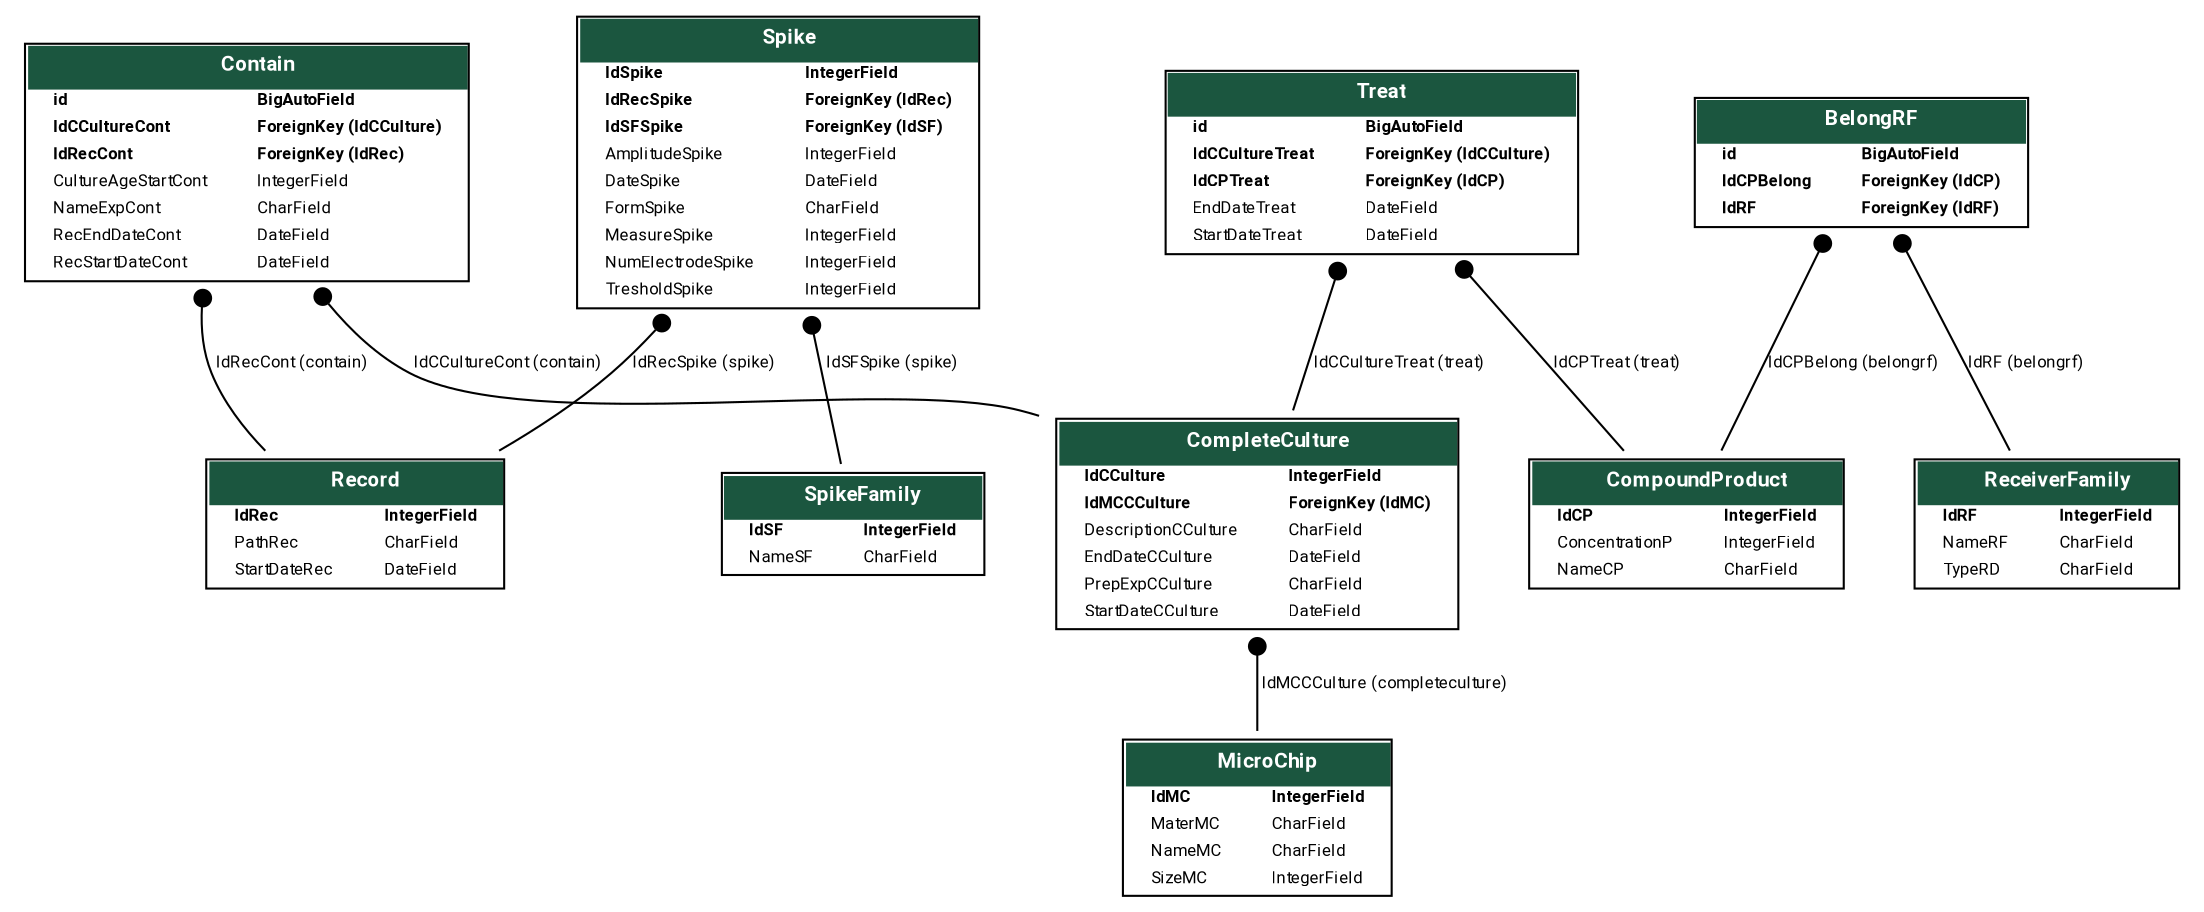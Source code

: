 digraph model_graph {
  // Dotfile by Django-Extensions graph_models
  // Created: 2022-02-08 14:26
  // Cli Options: database

  fontname = "Roboto"
  fontsize = 8
  splines  = true
  rankdir = "TB"

  node [
    fontname = "Roboto"
    fontsize = 8
    shape = "plaintext"
  ]

  edge [
    fontname = "Roboto"
    fontsize = 8
  ]

  // Labels


  apps_database_models_MicroChip [label=<
    <TABLE BGCOLOR="white" BORDER="1" CELLBORDER="0" CELLSPACING="0">
    <TR><TD COLSPAN="2" CELLPADDING="5" ALIGN="CENTER" BGCOLOR="#1b563f">
    <FONT FACE="Roboto" COLOR="white" POINT-SIZE="10"><B>
    MicroChip
    </B></FONT></TD></TR>
  
  
    <TR><TD ALIGN="LEFT" BORDER="0">
    <FONT FACE="Roboto"><B>IdMC</B></FONT>
    </TD><TD ALIGN="LEFT">
    <FONT FACE="Roboto"><B>IntegerField</B></FONT>
    </TD></TR>
  
  
  
    <TR><TD ALIGN="LEFT" BORDER="0">
    <FONT FACE="Roboto">MaterMC</FONT>
    </TD><TD ALIGN="LEFT">
    <FONT FACE="Roboto">CharField</FONT>
    </TD></TR>
  
  
  
    <TR><TD ALIGN="LEFT" BORDER="0">
    <FONT FACE="Roboto">NameMC</FONT>
    </TD><TD ALIGN="LEFT">
    <FONT FACE="Roboto">CharField</FONT>
    </TD></TR>
  
  
  
    <TR><TD ALIGN="LEFT" BORDER="0">
    <FONT FACE="Roboto">SizeMC</FONT>
    </TD><TD ALIGN="LEFT">
    <FONT FACE="Roboto">IntegerField</FONT>
    </TD></TR>
  
  
    </TABLE>
    >]

  apps_database_models_CompleteCulture [label=<
    <TABLE BGCOLOR="white" BORDER="1" CELLBORDER="0" CELLSPACING="0">
    <TR><TD COLSPAN="2" CELLPADDING="5" ALIGN="CENTER" BGCOLOR="#1b563f">
    <FONT FACE="Roboto" COLOR="white" POINT-SIZE="10"><B>
    CompleteCulture
    </B></FONT></TD></TR>
  
  
    <TR><TD ALIGN="LEFT" BORDER="0">
    <FONT FACE="Roboto"><B>IdCCulture</B></FONT>
    </TD><TD ALIGN="LEFT">
    <FONT FACE="Roboto"><B>IntegerField</B></FONT>
    </TD></TR>
  
  
  
    <TR><TD ALIGN="LEFT" BORDER="0">
    <FONT FACE="Roboto"><B>IdMCCCulture</B></FONT>
    </TD><TD ALIGN="LEFT">
    <FONT FACE="Roboto"><B>ForeignKey (IdMC)</B></FONT>
    </TD></TR>
  
  
  
    <TR><TD ALIGN="LEFT" BORDER="0">
    <FONT FACE="Roboto">DescriptionCCulture</FONT>
    </TD><TD ALIGN="LEFT">
    <FONT FACE="Roboto">CharField</FONT>
    </TD></TR>
  
  
  
    <TR><TD ALIGN="LEFT" BORDER="0">
    <FONT FACE="Roboto">EndDateCCulture</FONT>
    </TD><TD ALIGN="LEFT">
    <FONT FACE="Roboto">DateField</FONT>
    </TD></TR>
  
  
  
    <TR><TD ALIGN="LEFT" BORDER="0">
    <FONT FACE="Roboto">PrepExpCCulture</FONT>
    </TD><TD ALIGN="LEFT">
    <FONT FACE="Roboto">CharField</FONT>
    </TD></TR>
  
  
  
    <TR><TD ALIGN="LEFT" BORDER="0">
    <FONT FACE="Roboto">StartDateCCulture</FONT>
    </TD><TD ALIGN="LEFT">
    <FONT FACE="Roboto">DateField</FONT>
    </TD></TR>
  
  
    </TABLE>
    >]

  apps_database_models_Record [label=<
    <TABLE BGCOLOR="white" BORDER="1" CELLBORDER="0" CELLSPACING="0">
    <TR><TD COLSPAN="2" CELLPADDING="5" ALIGN="CENTER" BGCOLOR="#1b563f">
    <FONT FACE="Roboto" COLOR="white" POINT-SIZE="10"><B>
    Record
    </B></FONT></TD></TR>
  
  
    <TR><TD ALIGN="LEFT" BORDER="0">
    <FONT FACE="Roboto"><B>IdRec</B></FONT>
    </TD><TD ALIGN="LEFT">
    <FONT FACE="Roboto"><B>IntegerField</B></FONT>
    </TD></TR>
  
  
  
    <TR><TD ALIGN="LEFT" BORDER="0">
    <FONT FACE="Roboto">PathRec</FONT>
    </TD><TD ALIGN="LEFT">
    <FONT FACE="Roboto">CharField</FONT>
    </TD></TR>
  
  
  
    <TR><TD ALIGN="LEFT" BORDER="0">
    <FONT FACE="Roboto">StartDateRec</FONT>
    </TD><TD ALIGN="LEFT">
    <FONT FACE="Roboto">DateField</FONT>
    </TD></TR>
  
  
    </TABLE>
    >]

  apps_database_models_Contain [label=<
    <TABLE BGCOLOR="white" BORDER="1" CELLBORDER="0" CELLSPACING="0">
    <TR><TD COLSPAN="2" CELLPADDING="5" ALIGN="CENTER" BGCOLOR="#1b563f">
    <FONT FACE="Roboto" COLOR="white" POINT-SIZE="10"><B>
    Contain
    </B></FONT></TD></TR>
  
  
    <TR><TD ALIGN="LEFT" BORDER="0">
    <FONT FACE="Roboto"><B>id</B></FONT>
    </TD><TD ALIGN="LEFT">
    <FONT FACE="Roboto"><B>BigAutoField</B></FONT>
    </TD></TR>
  
  
  
    <TR><TD ALIGN="LEFT" BORDER="0">
    <FONT FACE="Roboto"><B>IdCCultureCont</B></FONT>
    </TD><TD ALIGN="LEFT">
    <FONT FACE="Roboto"><B>ForeignKey (IdCCulture)</B></FONT>
    </TD></TR>
  
  
  
    <TR><TD ALIGN="LEFT" BORDER="0">
    <FONT FACE="Roboto"><B>IdRecCont</B></FONT>
    </TD><TD ALIGN="LEFT">
    <FONT FACE="Roboto"><B>ForeignKey (IdRec)</B></FONT>
    </TD></TR>
  
  
  
    <TR><TD ALIGN="LEFT" BORDER="0">
    <FONT FACE="Roboto">CultureAgeStartCont</FONT>
    </TD><TD ALIGN="LEFT">
    <FONT FACE="Roboto">IntegerField</FONT>
    </TD></TR>
  
  
  
    <TR><TD ALIGN="LEFT" BORDER="0">
    <FONT FACE="Roboto">NameExpCont</FONT>
    </TD><TD ALIGN="LEFT">
    <FONT FACE="Roboto">CharField</FONT>
    </TD></TR>
  
  
  
    <TR><TD ALIGN="LEFT" BORDER="0">
    <FONT FACE="Roboto">RecEndDateCont</FONT>
    </TD><TD ALIGN="LEFT">
    <FONT FACE="Roboto">DateField</FONT>
    </TD></TR>
  
  
  
    <TR><TD ALIGN="LEFT" BORDER="0">
    <FONT FACE="Roboto">RecStartDateCont</FONT>
    </TD><TD ALIGN="LEFT">
    <FONT FACE="Roboto">DateField</FONT>
    </TD></TR>
  
  
    </TABLE>
    >]

  apps_database_models_SpikeFamily [label=<
    <TABLE BGCOLOR="white" BORDER="1" CELLBORDER="0" CELLSPACING="0">
    <TR><TD COLSPAN="2" CELLPADDING="5" ALIGN="CENTER" BGCOLOR="#1b563f">
    <FONT FACE="Roboto" COLOR="white" POINT-SIZE="10"><B>
    SpikeFamily
    </B></FONT></TD></TR>
  
  
    <TR><TD ALIGN="LEFT" BORDER="0">
    <FONT FACE="Roboto"><B>IdSF</B></FONT>
    </TD><TD ALIGN="LEFT">
    <FONT FACE="Roboto"><B>IntegerField</B></FONT>
    </TD></TR>
  
  
  
    <TR><TD ALIGN="LEFT" BORDER="0">
    <FONT FACE="Roboto">NameSF</FONT>
    </TD><TD ALIGN="LEFT">
    <FONT FACE="Roboto">CharField</FONT>
    </TD></TR>
  
  
    </TABLE>
    >]

  apps_database_models_Spike [label=<
    <TABLE BGCOLOR="white" BORDER="1" CELLBORDER="0" CELLSPACING="0">
    <TR><TD COLSPAN="2" CELLPADDING="5" ALIGN="CENTER" BGCOLOR="#1b563f">
    <FONT FACE="Roboto" COLOR="white" POINT-SIZE="10"><B>
    Spike
    </B></FONT></TD></TR>
  
  
    <TR><TD ALIGN="LEFT" BORDER="0">
    <FONT FACE="Roboto"><B>IdSpike</B></FONT>
    </TD><TD ALIGN="LEFT">
    <FONT FACE="Roboto"><B>IntegerField</B></FONT>
    </TD></TR>
  
  
  
    <TR><TD ALIGN="LEFT" BORDER="0">
    <FONT FACE="Roboto"><B>IdRecSpike</B></FONT>
    </TD><TD ALIGN="LEFT">
    <FONT FACE="Roboto"><B>ForeignKey (IdRec)</B></FONT>
    </TD></TR>
  
  
  
    <TR><TD ALIGN="LEFT" BORDER="0">
    <FONT FACE="Roboto"><B>IdSFSpike</B></FONT>
    </TD><TD ALIGN="LEFT">
    <FONT FACE="Roboto"><B>ForeignKey (IdSF)</B></FONT>
    </TD></TR>
  
  
  
    <TR><TD ALIGN="LEFT" BORDER="0">
    <FONT FACE="Roboto">AmplitudeSpike</FONT>
    </TD><TD ALIGN="LEFT">
    <FONT FACE="Roboto">IntegerField</FONT>
    </TD></TR>
  
  
  
    <TR><TD ALIGN="LEFT" BORDER="0">
    <FONT FACE="Roboto">DateSpike</FONT>
    </TD><TD ALIGN="LEFT">
    <FONT FACE="Roboto">DateField</FONT>
    </TD></TR>
  
  
  
    <TR><TD ALIGN="LEFT" BORDER="0">
    <FONT FACE="Roboto">FormSpike</FONT>
    </TD><TD ALIGN="LEFT">
    <FONT FACE="Roboto">CharField</FONT>
    </TD></TR>
  
  
  
    <TR><TD ALIGN="LEFT" BORDER="0">
    <FONT FACE="Roboto">MeasureSpike</FONT>
    </TD><TD ALIGN="LEFT">
    <FONT FACE="Roboto">IntegerField</FONT>
    </TD></TR>
  
  
  
    <TR><TD ALIGN="LEFT" BORDER="0">
    <FONT FACE="Roboto">NumElectrodeSpike</FONT>
    </TD><TD ALIGN="LEFT">
    <FONT FACE="Roboto">IntegerField</FONT>
    </TD></TR>
  
  
  
    <TR><TD ALIGN="LEFT" BORDER="0">
    <FONT FACE="Roboto">TresholdSpike</FONT>
    </TD><TD ALIGN="LEFT">
    <FONT FACE="Roboto">IntegerField</FONT>
    </TD></TR>
  
  
    </TABLE>
    >]

  apps_database_models_ReceiverFamily [label=<
    <TABLE BGCOLOR="white" BORDER="1" CELLBORDER="0" CELLSPACING="0">
    <TR><TD COLSPAN="2" CELLPADDING="5" ALIGN="CENTER" BGCOLOR="#1b563f">
    <FONT FACE="Roboto" COLOR="white" POINT-SIZE="10"><B>
    ReceiverFamily
    </B></FONT></TD></TR>
  
  
    <TR><TD ALIGN="LEFT" BORDER="0">
    <FONT FACE="Roboto"><B>IdRF</B></FONT>
    </TD><TD ALIGN="LEFT">
    <FONT FACE="Roboto"><B>IntegerField</B></FONT>
    </TD></TR>
  
  
  
    <TR><TD ALIGN="LEFT" BORDER="0">
    <FONT FACE="Roboto">NameRF</FONT>
    </TD><TD ALIGN="LEFT">
    <FONT FACE="Roboto">CharField</FONT>
    </TD></TR>
  
  
  
    <TR><TD ALIGN="LEFT" BORDER="0">
    <FONT FACE="Roboto">TypeRD</FONT>
    </TD><TD ALIGN="LEFT">
    <FONT FACE="Roboto">CharField</FONT>
    </TD></TR>
  
  
    </TABLE>
    >]

  apps_database_models_CompoundProduct [label=<
    <TABLE BGCOLOR="white" BORDER="1" CELLBORDER="0" CELLSPACING="0">
    <TR><TD COLSPAN="2" CELLPADDING="5" ALIGN="CENTER" BGCOLOR="#1b563f">
    <FONT FACE="Roboto" COLOR="white" POINT-SIZE="10"><B>
    CompoundProduct
    </B></FONT></TD></TR>
  
  
    <TR><TD ALIGN="LEFT" BORDER="0">
    <FONT FACE="Roboto"><B>IdCP</B></FONT>
    </TD><TD ALIGN="LEFT">
    <FONT FACE="Roboto"><B>IntegerField</B></FONT>
    </TD></TR>
  
  
  
    <TR><TD ALIGN="LEFT" BORDER="0">
    <FONT FACE="Roboto">ConcentrationP</FONT>
    </TD><TD ALIGN="LEFT">
    <FONT FACE="Roboto">IntegerField</FONT>
    </TD></TR>
  
  
  
    <TR><TD ALIGN="LEFT" BORDER="0">
    <FONT FACE="Roboto">NameCP</FONT>
    </TD><TD ALIGN="LEFT">
    <FONT FACE="Roboto">CharField</FONT>
    </TD></TR>
  
  
    </TABLE>
    >]

  apps_database_models_BelongRF [label=<
    <TABLE BGCOLOR="white" BORDER="1" CELLBORDER="0" CELLSPACING="0">
    <TR><TD COLSPAN="2" CELLPADDING="5" ALIGN="CENTER" BGCOLOR="#1b563f">
    <FONT FACE="Roboto" COLOR="white" POINT-SIZE="10"><B>
    BelongRF
    </B></FONT></TD></TR>
  
  
    <TR><TD ALIGN="LEFT" BORDER="0">
    <FONT FACE="Roboto"><B>id</B></FONT>
    </TD><TD ALIGN="LEFT">
    <FONT FACE="Roboto"><B>BigAutoField</B></FONT>
    </TD></TR>
  
  
  
    <TR><TD ALIGN="LEFT" BORDER="0">
    <FONT FACE="Roboto"><B>IdCPBelong</B></FONT>
    </TD><TD ALIGN="LEFT">
    <FONT FACE="Roboto"><B>ForeignKey (IdCP)</B></FONT>
    </TD></TR>
  
  
  
    <TR><TD ALIGN="LEFT" BORDER="0">
    <FONT FACE="Roboto"><B>IdRF</B></FONT>
    </TD><TD ALIGN="LEFT">
    <FONT FACE="Roboto"><B>ForeignKey (IdRF)</B></FONT>
    </TD></TR>
  
  
    </TABLE>
    >]

  apps_database_models_Treat [label=<
    <TABLE BGCOLOR="white" BORDER="1" CELLBORDER="0" CELLSPACING="0">
    <TR><TD COLSPAN="2" CELLPADDING="5" ALIGN="CENTER" BGCOLOR="#1b563f">
    <FONT FACE="Roboto" COLOR="white" POINT-SIZE="10"><B>
    Treat
    </B></FONT></TD></TR>
  
  
    <TR><TD ALIGN="LEFT" BORDER="0">
    <FONT FACE="Roboto"><B>id</B></FONT>
    </TD><TD ALIGN="LEFT">
    <FONT FACE="Roboto"><B>BigAutoField</B></FONT>
    </TD></TR>
  
  
  
    <TR><TD ALIGN="LEFT" BORDER="0">
    <FONT FACE="Roboto"><B>IdCCultureTreat</B></FONT>
    </TD><TD ALIGN="LEFT">
    <FONT FACE="Roboto"><B>ForeignKey (IdCCulture)</B></FONT>
    </TD></TR>
  
  
  
    <TR><TD ALIGN="LEFT" BORDER="0">
    <FONT FACE="Roboto"><B>IdCPTreat</B></FONT>
    </TD><TD ALIGN="LEFT">
    <FONT FACE="Roboto"><B>ForeignKey (IdCP)</B></FONT>
    </TD></TR>
  
  
  
    <TR><TD ALIGN="LEFT" BORDER="0">
    <FONT FACE="Roboto">EndDateTreat</FONT>
    </TD><TD ALIGN="LEFT">
    <FONT FACE="Roboto">DateField</FONT>
    </TD></TR>
  
  
  
    <TR><TD ALIGN="LEFT" BORDER="0">
    <FONT FACE="Roboto">StartDateTreat</FONT>
    </TD><TD ALIGN="LEFT">
    <FONT FACE="Roboto">DateField</FONT>
    </TD></TR>
  
  
    </TABLE>
    >]




  // Relations

  apps_database_models_CompleteCulture -> apps_database_models_MicroChip
  [label=" IdMCCCulture (completeculture)"] [arrowhead=none, arrowtail=dot, dir=both];

  apps_database_models_Contain -> apps_database_models_CompleteCulture
  [label=" IdCCultureCont (contain)"] [arrowhead=none, arrowtail=dot, dir=both];

  apps_database_models_Contain -> apps_database_models_Record
  [label=" IdRecCont (contain)"] [arrowhead=none, arrowtail=dot, dir=both];

  apps_database_models_Spike -> apps_database_models_Record
  [label=" IdRecSpike (spike)"] [arrowhead=none, arrowtail=dot, dir=both];

  apps_database_models_Spike -> apps_database_models_SpikeFamily
  [label=" IdSFSpike (spike)"] [arrowhead=none, arrowtail=dot, dir=both];

  apps_database_models_BelongRF -> apps_database_models_CompoundProduct
  [label=" IdCPBelong (belongrf)"] [arrowhead=none, arrowtail=dot, dir=both];

  apps_database_models_BelongRF -> apps_database_models_ReceiverFamily
  [label=" IdRF (belongrf)"] [arrowhead=none, arrowtail=dot, dir=both];

  apps_database_models_Treat -> apps_database_models_CompleteCulture
  [label=" IdCCultureTreat (treat)"] [arrowhead=none, arrowtail=dot, dir=both];

  apps_database_models_Treat -> apps_database_models_CompoundProduct
  [label=" IdCPTreat (treat)"] [arrowhead=none, arrowtail=dot, dir=both];


}
